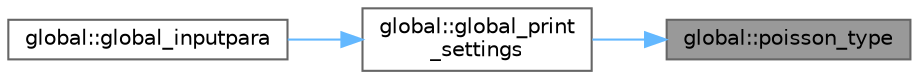 digraph "global::poisson_type"
{
 // LATEX_PDF_SIZE
  bgcolor="transparent";
  edge [fontname=Helvetica,fontsize=10,labelfontname=Helvetica,labelfontsize=10];
  node [fontname=Helvetica,fontsize=10,shape=box,height=0.2,width=0.4];
  rankdir="RL";
  Node1 [id="Node000001",label="global::poisson_type",height=0.2,width=0.4,color="gray40", fillcolor="grey60", style="filled", fontcolor="black",tooltip=" "];
  Node1 -> Node2 [id="edge1_Node000001_Node000002",dir="back",color="steelblue1",style="solid",tooltip=" "];
  Node2 [id="Node000002",label="global::global_print\l_settings",height=0.2,width=0.4,color="grey40", fillcolor="white", style="filled",URL="$namespaceglobal.html#a815507ebe28a87c3d2a5838296ff532e",tooltip=" "];
  Node2 -> Node3 [id="edge2_Node000002_Node000003",dir="back",color="steelblue1",style="solid",tooltip=" "];
  Node3 [id="Node000003",label="global::global_inputpara",height=0.2,width=0.4,color="grey40", fillcolor="white", style="filled",URL="$namespaceglobal.html#ac3c4a9e1a04fa53294db970883f9a5dc",tooltip=" "];
}

